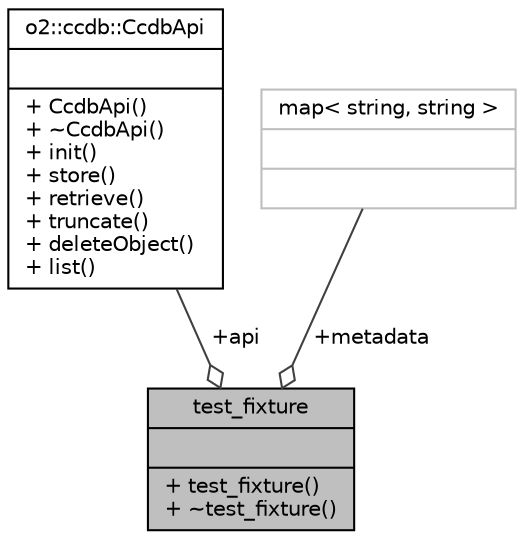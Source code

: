 digraph "test_fixture"
{
 // INTERACTIVE_SVG=YES
  bgcolor="transparent";
  edge [fontname="Helvetica",fontsize="10",labelfontname="Helvetica",labelfontsize="10"];
  node [fontname="Helvetica",fontsize="10",shape=record];
  Node1 [label="{test_fixture\n||+ test_fixture()\l+ ~test_fixture()\l}",height=0.2,width=0.4,color="black", fillcolor="grey75", style="filled" fontcolor="black"];
  Node2 -> Node1 [color="grey25",fontsize="10",style="solid",label=" +api" ,arrowhead="odiamond",fontname="Helvetica"];
  Node2 [label="{o2::ccdb::CcdbApi\n||+ CcdbApi()\l+ ~CcdbApi()\l+ init()\l+ store()\l+ retrieve()\l+ truncate()\l+ deleteObject()\l+ list()\l}",height=0.2,width=0.4,color="black",URL="$d5/d47/classo2_1_1ccdb_1_1CcdbApi.html"];
  Node3 -> Node1 [color="grey25",fontsize="10",style="solid",label=" +metadata" ,arrowhead="odiamond",fontname="Helvetica"];
  Node3 [label="{map\< string, string \>\n||}",height=0.2,width=0.4,color="grey75"];
}
